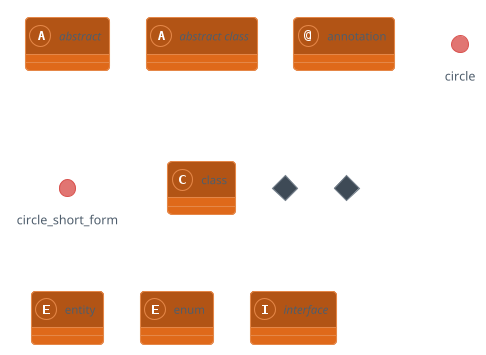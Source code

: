 ' Do not edit
' Theme Gallery
' autogenerated by script
'
@startuml
!theme superhero
abstract        abstract
abstract class  "abstract class"
annotation      annotation
circle          circle
()              circle_short_form
class           class
diamond         diamond
<>              diamond_short_form
entity          entity
enum            enum
interface       interface
@enduml
